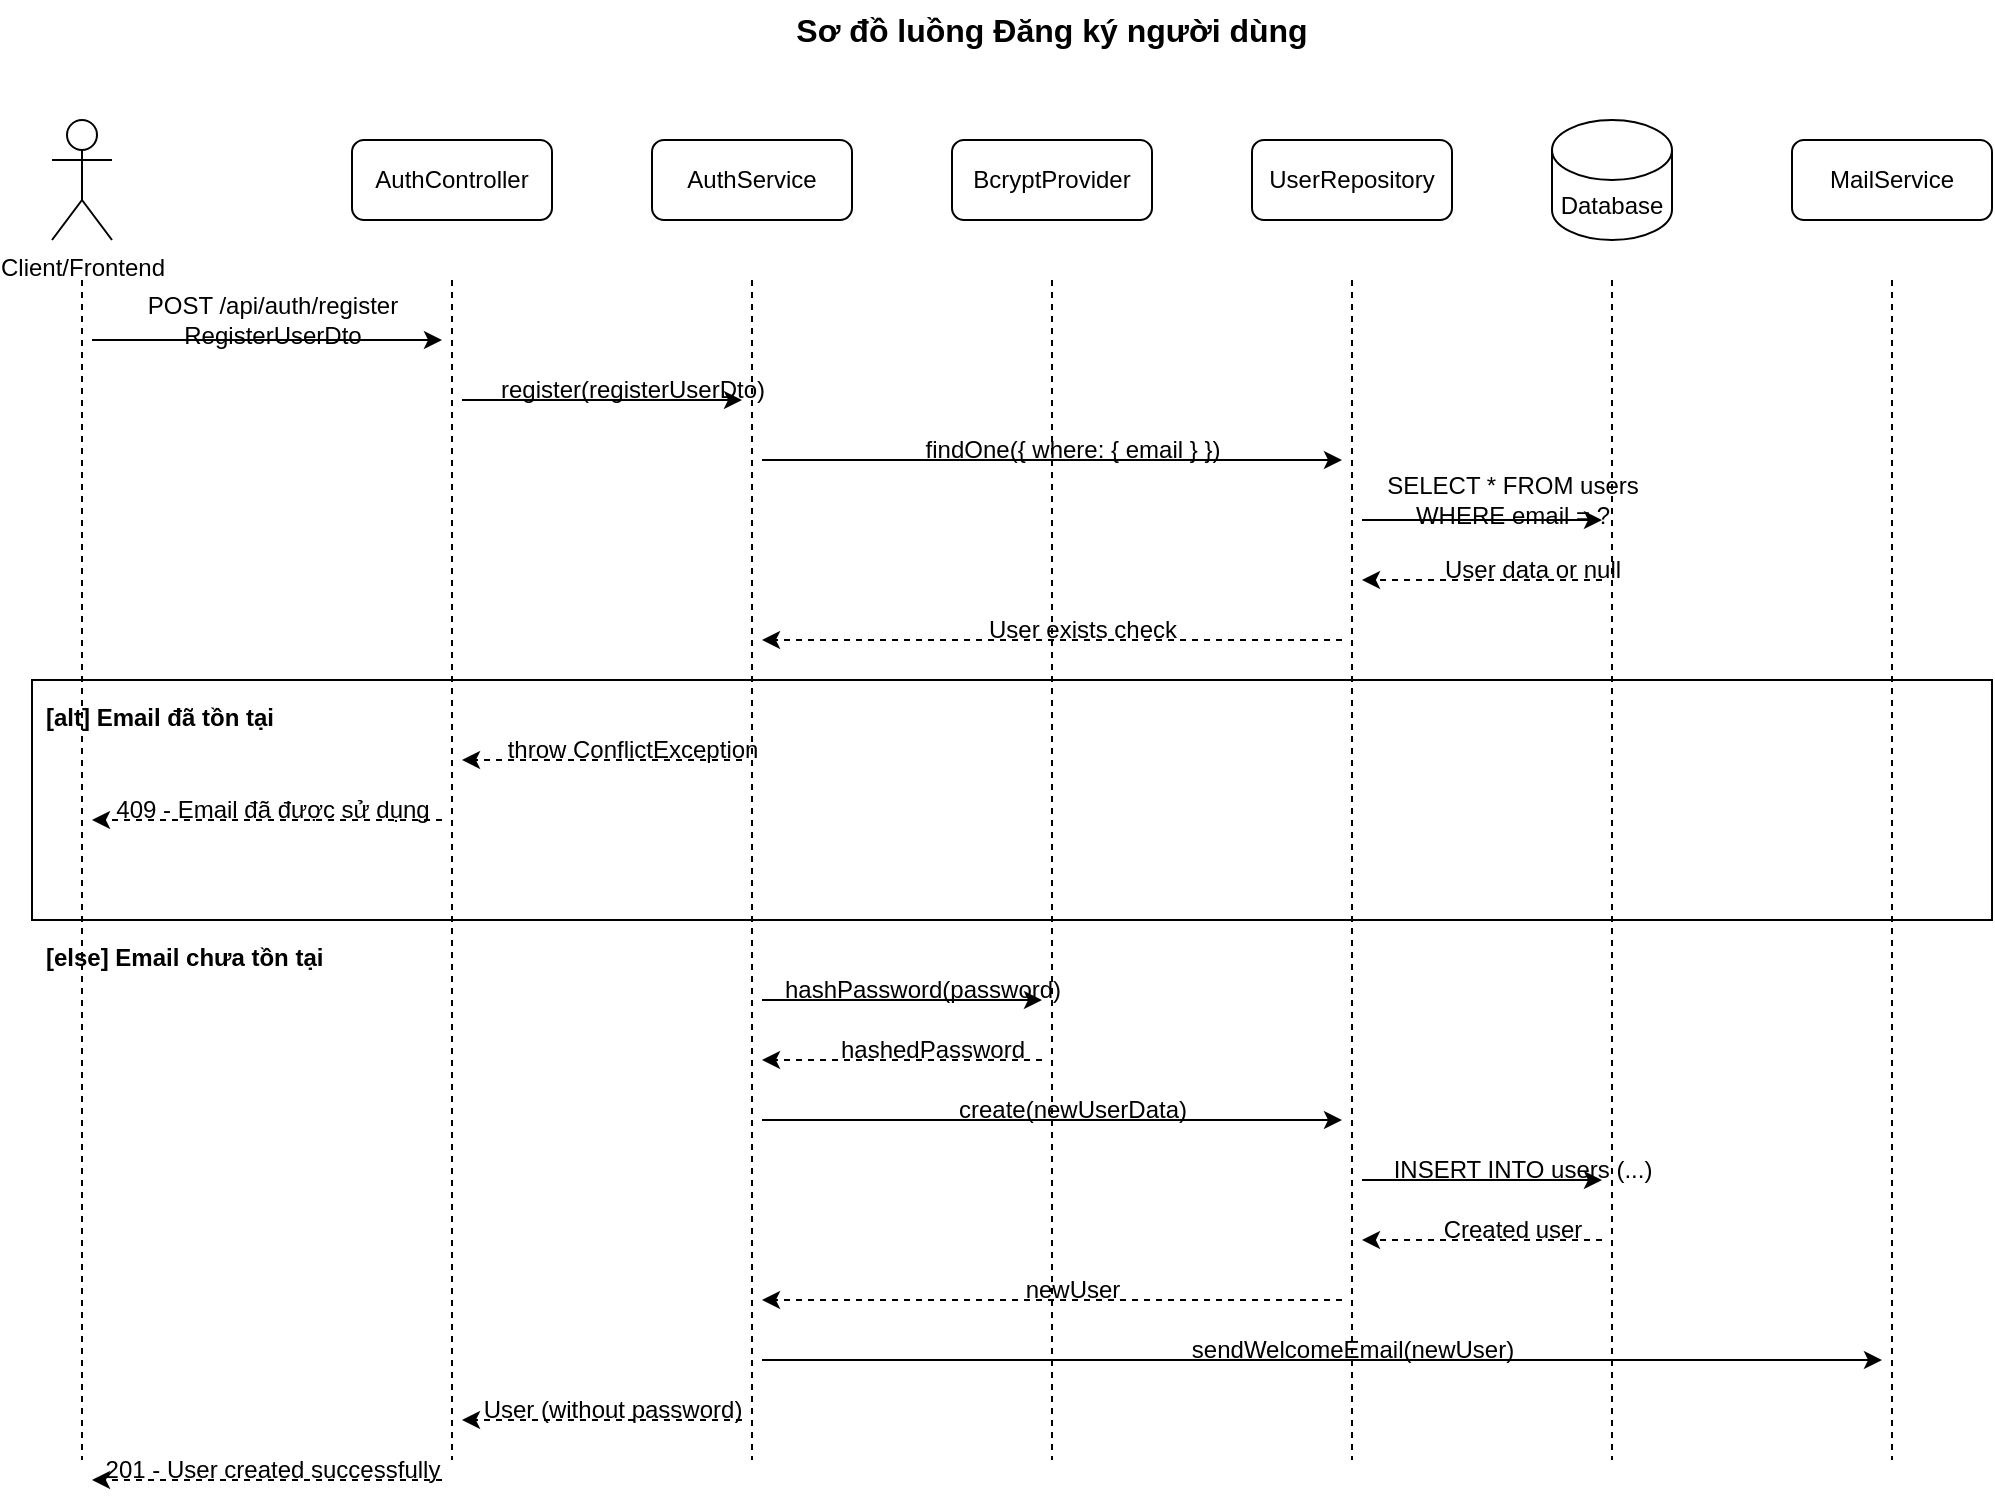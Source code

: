 <mxfile version="24.7.17">
  <diagram name="Luồng Đăng ký" id="register_flow">
    <mxGraphModel dx="1422" dy="794" grid="1" gridSize="10" guides="1" tooltips="1" connect="1" arrows="1" fold="1" page="1" pageScale="1" pageWidth="1169" pageHeight="827" math="0" shadow="0">
      <root>
        <mxCell id="0" />
        <mxCell id="1" parent="0" />
        
        <!-- Title -->
        <mxCell id="title" value="Sơ đồ luồng Đăng ký người dùng" style="text;html=1;strokeColor=none;fillColor=none;align=center;verticalAlign=middle;whiteSpace=wrap;rounded=0;fontSize=16;fontStyle=1;" vertex="1" parent="1">
          <mxGeometry x="400" y="20" width="300" height="30" as="geometry" />
        </mxCell>
        
        <!-- Actors -->
        <mxCell id="client" value="Client/Frontend" style="shape=umlActor;verticalLabelPosition=bottom;verticalAlign=top;html=1;outlineConnect=0;" vertex="1" parent="1">
          <mxGeometry x="50" y="80" width="30" height="60" as="geometry" />
        </mxCell>
        
        <mxCell id="controller" value="AuthController" style="rounded=1;whiteSpace=wrap;html=1;" vertex="1" parent="1">
          <mxGeometry x="200" y="90" width="100" height="40" as="geometry" />
        </mxCell>
        
        <mxCell id="service" value="AuthService" style="rounded=1;whiteSpace=wrap;html=1;" vertex="1" parent="1">
          <mxGeometry x="350" y="90" width="100" height="40" as="geometry" />
        </mxCell>
        
        <mxCell id="bcrypt" value="BcryptProvider" style="rounded=1;whiteSpace=wrap;html=1;" vertex="1" parent="1">
          <mxGeometry x="500" y="90" width="100" height="40" as="geometry" />
        </mxCell>
        
        <mxCell id="repo" value="UserRepository" style="rounded=1;whiteSpace=wrap;html=1;" vertex="1" parent="1">
          <mxGeometry x="650" y="90" width="100" height="40" as="geometry" />
        </mxCell>
        
        <mxCell id="database" value="Database" style="shape=cylinder3;whiteSpace=wrap;html=1;boundedLbl=1;backgroundOutline=1;size=15;" vertex="1" parent="1">
          <mxGeometry x="800" y="80" width="60" height="60" as="geometry" />
        </mxCell>
        
        <mxCell id="mail" value="MailService" style="rounded=1;whiteSpace=wrap;html=1;" vertex="1" parent="1">
          <mxGeometry x="920" y="90" width="100" height="40" as="geometry" />
        </mxCell>
        
        <!-- Lifelines -->
        <mxCell id="client_lifeline" value="" style="endArrow=none;dashed=1;html=1;rounded=0;" edge="1" parent="1">
          <mxGeometry width="50" height="50" relative="1" as="geometry">
            <mxPoint x="65" y="160" as="sourcePoint" />
            <mxPoint x="65" y="750" as="targetPoint" />
          </mxGeometry>
        </mxCell>
        
        <mxCell id="controller_lifeline" value="" style="endArrow=none;dashed=1;html=1;rounded=0;" edge="1" parent="1">
          <mxGeometry width="50" height="50" relative="1" as="geometry">
            <mxPoint x="250" y="160" as="sourcePoint" />
            <mxPoint x="250" y="750" as="targetPoint" />
          </mxGeometry>
        </mxCell>
        
        <mxCell id="service_lifeline" value="" style="endArrow=none;dashed=1;html=1;rounded=0;" edge="1" parent="1">
          <mxGeometry width="50" height="50" relative="1" as="geometry">
            <mxPoint x="400" y="160" as="sourcePoint" />
            <mxPoint x="400" y="750" as="targetPoint" />
          </mxGeometry>
        </mxCell>
        
        <mxCell id="bcrypt_lifeline" value="" style="endArrow=none;dashed=1;html=1;rounded=0;" edge="1" parent="1">
          <mxGeometry width="50" height="50" relative="1" as="geometry">
            <mxPoint x="550" y="160" as="sourcePoint" />
            <mxPoint x="550" y="750" as="targetPoint" />
          </mxGeometry>
        </mxCell>
        
        <mxCell id="repo_lifeline" value="" style="endArrow=none;dashed=1;html=1;rounded=0;" edge="1" parent="1">
          <mxGeometry width="50" height="50" relative="1" as="geometry">
            <mxPoint x="700" y="160" as="sourcePoint" />
            <mxPoint x="700" y="750" as="targetPoint" />
          </mxGeometry>
        </mxCell>
        
        <mxCell id="database_lifeline" value="" style="endArrow=none;dashed=1;html=1;rounded=0;" edge="1" parent="1">
          <mxGeometry width="50" height="50" relative="1" as="geometry">
            <mxPoint x="830" y="160" as="sourcePoint" />
            <mxPoint x="830" y="750" as="targetPoint" />
          </mxGeometry>
        </mxCell>
        
        <mxCell id="mail_lifeline" value="" style="endArrow=none;dashed=1;html=1;rounded=0;" edge="1" parent="1">
          <mxGeometry width="50" height="50" relative="1" as="geometry">
            <mxPoint x="970" y="160" as="sourcePoint" />
            <mxPoint x="970" y="750" as="targetPoint" />
          </mxGeometry>
        </mxCell>
        
        <!-- Messages -->
        <!-- 1. POST register request -->
        <mxCell id="msg1" value="" style="endArrow=classic;html=1;rounded=0;" edge="1" parent="1">
          <mxGeometry width="50" height="50" relative="1" as="geometry">
            <mxPoint x="70" y="190" as="sourcePoint" />
            <mxPoint x="245" y="190" as="targetPoint" />
          </mxGeometry>
        </mxCell>
        <mxCell id="msg1_label" value="POST /api/auth/register&#xa;RegisterUserDto" style="text;html=1;align=center;verticalAlign=middle;resizable=0;points=[];autosize=1;strokeColor=none;fillColor=none;" vertex="1" parent="1">
          <mxGeometry x="90" y="160" width="140" height="40" as="geometry" />
        </mxCell>
        
        <!-- 2. Call service -->
        <mxCell id="msg2" value="" style="endArrow=classic;html=1;rounded=0;" edge="1" parent="1">
          <mxGeometry width="50" height="50" relative="1" as="geometry">
            <mxPoint x="255" y="220" as="sourcePoint" />
            <mxPoint x="395" y="220" as="targetPoint" />
          </mxGeometry>
        </mxCell>
        <mxCell id="msg2_label" value="register(registerUserDto)" style="text;html=1;align=center;verticalAlign=middle;resizable=0;points=[];autosize=1;strokeColor=none;fillColor=none;" vertex="1" parent="1">
          <mxGeometry x="270" y="200" width="140" height="30" as="geometry" />
        </mxCell>
        
        <!-- 3. Check email exists -->
        <mxCell id="msg3" value="" style="endArrow=classic;html=1;rounded=0;" edge="1" parent="1">
          <mxGeometry width="50" height="50" relative="1" as="geometry">
            <mxPoint x="405" y="250" as="sourcePoint" />
            <mxPoint x="695" y="250" as="targetPoint" />
          </mxGeometry>
        </mxCell>
        <mxCell id="msg3_label" value="findOne({ where: { email } })" style="text;html=1;align=center;verticalAlign=middle;resizable=0;points=[];autosize=1;strokeColor=none;fillColor=none;" vertex="1" parent="1">
          <mxGeometry x="480" y="230" width="160" height="30" as="geometry" />
        </mxCell>
        
        <!-- 4. Database query -->
        <mxCell id="msg4" value="" style="endArrow=classic;html=1;rounded=0;" edge="1" parent="1">
          <mxGeometry width="50" height="50" relative="1" as="geometry">
            <mxPoint x="705" y="280" as="sourcePoint" />
            <mxPoint x="825" y="280" as="targetPoint" />
          </mxGeometry>
        </mxCell>
        <mxCell id="msg4_label" value="SELECT * FROM users&#xa;WHERE email = ?" style="text;html=1;align=center;verticalAlign=middle;resizable=0;points=[];autosize=1;strokeColor=none;fillColor=none;" vertex="1" parent="1">
          <mxGeometry x="720" y="250" width="120" height="40" as="geometry" />
        </mxCell>
        
        <!-- 5. Database response -->
        <mxCell id="msg5" value="" style="endArrow=classic;html=1;rounded=0;dashed=1;" edge="1" parent="1">
          <mxGeometry width="50" height="50" relative="1" as="geometry">
            <mxPoint x="825" y="310" as="sourcePoint" />
            <mxPoint x="705" y="310" as="targetPoint" />
          </mxGeometry>
        </mxCell>
        <mxCell id="msg5_label" value="User data or null" style="text;html=1;align=center;verticalAlign=middle;resizable=0;points=[];autosize=1;strokeColor=none;fillColor=none;" vertex="1" parent="1">
          <mxGeometry x="740" y="290" width="100" height="30" as="geometry" />
        </mxCell>
        
        <!-- 6. Repository response -->
        <mxCell id="msg6" value="" style="endArrow=classic;html=1;rounded=0;dashed=1;" edge="1" parent="1">
          <mxGeometry width="50" height="50" relative="1" as="geometry">
            <mxPoint x="695" y="340" as="sourcePoint" />
            <mxPoint x="405" y="340" as="targetPoint" />
          </mxGeometry>
        </mxCell>
        <mxCell id="msg6_label" value="User exists check" style="text;html=1;align=center;verticalAlign=middle;resizable=0;points=[];autosize=1;strokeColor=none;fillColor=none;" vertex="1" parent="1">
          <mxGeometry x="510" y="320" width="110" height="30" as="geometry" />
        </mxCell>
        
        <!-- Alt frame for email exists -->
        <mxCell id="alt_frame" value="" style="rounded=0;whiteSpace=wrap;html=1;fillColor=none;strokeColor=#000000;strokeWidth=1;" vertex="1" parent="1">
          <mxGeometry x="40" y="360" width="980" height="120" as="geometry" />
        </mxCell>
        <mxCell id="alt_label" value="[alt] Email đã tồn tại" style="text;html=1;align=left;verticalAlign=top;resizable=0;points=[];autosize=1;strokeColor=none;fillColor=none;fontStyle=1;" vertex="1" parent="1">
          <mxGeometry x="45" y="365" width="130" height="30" as="geometry" />
        </mxCell>
        
        <!-- 7. Throw exception -->
        <mxCell id="msg7" value="" style="endArrow=classic;html=1;rounded=0;dashed=1;" edge="1" parent="1">
          <mxGeometry width="50" height="50" relative="1" as="geometry">
            <mxPoint x="395" y="400" as="sourcePoint" />
            <mxPoint x="255" y="400" as="targetPoint" />
          </mxGeometry>
        </mxCell>
        <mxCell id="msg7_label" value="throw ConflictException" style="text;html=1;align=center;verticalAlign=middle;resizable=0;points=[];autosize=1;strokeColor=none;fillColor=none;" vertex="1" parent="1">
          <mxGeometry x="270" y="380" width="140" height="30" as="geometry" />
        </mxCell>
        
        <!-- 8. Error response -->
        <mxCell id="msg8" value="" style="endArrow=classic;html=1;rounded=0;dashed=1;" edge="1" parent="1">
          <mxGeometry width="50" height="50" relative="1" as="geometry">
            <mxPoint x="245" y="430" as="sourcePoint" />
            <mxPoint x="70" y="430" as="targetPoint" />
          </mxGeometry>
        </mxCell>
        <mxCell id="msg8_label" value="409 - Email đã được sử dụng" style="text;html=1;align=center;verticalAlign=middle;resizable=0;points=[];autosize=1;strokeColor=none;fillColor=none;" vertex="1" parent="1">
          <mxGeometry x="80" y="410" width="160" height="30" as="geometry" />
        </mxCell>
        
        <!-- Else part -->
        <mxCell id="else_label" value="[else] Email chưa tồn tại" style="text;html=1;align=left;verticalAlign=top;resizable=0;points=[];autosize=1;strokeColor=none;fillColor=none;fontStyle=1;" vertex="1" parent="1">
          <mxGeometry x="45" y="485" width="140" height="30" as="geometry" />
        </mxCell>
        
        <!-- 9. Hash password -->
        <mxCell id="msg9" value="" style="endArrow=classic;html=1;rounded=0;" edge="1" parent="1">
          <mxGeometry width="50" height="50" relative="1" as="geometry">
            <mxPoint x="405" y="520" as="sourcePoint" />
            <mxPoint x="545" y="520" as="targetPoint" />
          </mxGeometry>
        </mxCell>
        <mxCell id="msg9_label" value="hashPassword(password)" style="text;html=1;align=center;verticalAlign=middle;resizable=0;points=[];autosize=1;strokeColor=none;fillColor=none;" vertex="1" parent="1">
          <mxGeometry x="420" y="500" width="130" height="30" as="geometry" />
        </mxCell>
        
        <!-- 10. Hash response -->
        <mxCell id="msg10" value="" style="endArrow=classic;html=1;rounded=0;dashed=1;" edge="1" parent="1">
          <mxGeometry width="50" height="50" relative="1" as="geometry">
            <mxPoint x="545" y="550" as="sourcePoint" />
            <mxPoint x="405" y="550" as="targetPoint" />
          </mxGeometry>
        </mxCell>
        <mxCell id="msg10_label" value="hashedPassword" style="text;html=1;align=center;verticalAlign=middle;resizable=0;points=[];autosize=1;strokeColor=none;fillColor=none;" vertex="1" parent="1">
          <mxGeometry x="440" y="530" width="100" height="30" as="geometry" />
        </mxCell>
        
        <!-- 11. Create user -->
        <mxCell id="msg11" value="" style="endArrow=classic;html=1;rounded=0;" edge="1" parent="1">
          <mxGeometry width="50" height="50" relative="1" as="geometry">
            <mxPoint x="405" y="580" as="sourcePoint" />
            <mxPoint x="695" y="580" as="targetPoint" />
          </mxGeometry>
        </mxCell>
        <mxCell id="msg11_label" value="create(newUserData)" style="text;html=1;align=center;verticalAlign=middle;resizable=0;points=[];autosize=1;strokeColor=none;fillColor=none;" vertex="1" parent="1">
          <mxGeometry x="500" y="560" width="120" height="30" as="geometry" />
        </mxCell>
        
        <!-- 12. Insert to database -->
        <mxCell id="msg12" value="" style="endArrow=classic;html=1;rounded=0;" edge="1" parent="1">
          <mxGeometry width="50" height="50" relative="1" as="geometry">
            <mxPoint x="705" y="610" as="sourcePoint" />
            <mxPoint x="825" y="610" as="targetPoint" />
          </mxGeometry>
        </mxCell>
        <mxCell id="msg12_label" value="INSERT INTO users (...)" style="text;html=1;align=center;verticalAlign=middle;resizable=0;points=[];autosize=1;strokeColor=none;fillColor=none;" vertex="1" parent="1">
          <mxGeometry x="720" y="590" width="130" height="30" as="geometry" />
        </mxCell>
        
        <!-- 13. Database response -->
        <mxCell id="msg13" value="" style="endArrow=classic;html=1;rounded=0;dashed=1;" edge="1" parent="1">
          <mxGeometry width="50" height="50" relative="1" as="geometry">
            <mxPoint x="825" y="640" as="sourcePoint" />
            <mxPoint x="705" y="640" as="targetPoint" />
          </mxGeometry>
        </mxCell>
        <mxCell id="msg13_label" value="Created user" style="text;html=1;align=center;verticalAlign=middle;resizable=0;points=[];autosize=1;strokeColor=none;fillColor=none;" vertex="1" parent="1">
          <mxGeometry x="740" y="620" width="80" height="30" as="geometry" />
        </mxCell>
        
        <!-- 14. Return user -->
        <mxCell id="msg14" value="" style="endArrow=classic;html=1;rounded=0;dashed=1;" edge="1" parent="1">
          <mxGeometry width="50" height="50" relative="1" as="geometry">
            <mxPoint x="695" y="670" as="sourcePoint" />
            <mxPoint x="405" y="670" as="targetPoint" />
          </mxGeometry>
        </mxCell>
        <mxCell id="msg14_label" value="newUser" style="text;html=1;align=center;verticalAlign=middle;resizable=0;points=[];autosize=1;strokeColor=none;fillColor=none;" vertex="1" parent="1">
          <mxGeometry x="530" y="650" width="60" height="30" as="geometry" />
        </mxCell>
        
        <!-- 15. Send welcome email -->
        <mxCell id="msg15" value="" style="endArrow=classic;html=1;rounded=0;" edge="1" parent="1">
          <mxGeometry width="50" height="50" relative="1" as="geometry">
            <mxPoint x="405" y="700" as="sourcePoint" />
            <mxPoint x="965" y="700" as="targetPoint" />
          </mxGeometry>
        </mxCell>
        <mxCell id="msg15_label" value="sendWelcomeEmail(newUser)" style="text;html=1;align=center;verticalAlign=middle;resizable=0;points=[];autosize=1;strokeColor=none;fillColor=none;" vertex="1" parent="1">
          <mxGeometry x="620" y="680" width="160" height="30" as="geometry" />
        </mxCell>
        
        <!-- 16. Return success -->
        <mxCell id="msg16" value="" style="endArrow=classic;html=1;rounded=0;dashed=1;" edge="1" parent="1">
          <mxGeometry width="50" height="50" relative="1" as="geometry">
            <mxPoint x="395" y="730" as="sourcePoint" />
            <mxPoint x="255" y="730" as="targetPoint" />
          </mxGeometry>
        </mxCell>
        <mxCell id="msg16_label" value="User (without password)" style="text;html=1;align=center;verticalAlign=middle;resizable=0;points=[];autosize=1;strokeColor=none;fillColor=none;" vertex="1" parent="1">
          <mxGeometry x="260" y="710" width="140" height="30" as="geometry" />
        </mxCell>
        
        <!-- 17. Final response -->
        <mxCell id="msg17" value="" style="endArrow=classic;html=1;rounded=0;dashed=1;" edge="1" parent="1">
          <mxGeometry width="50" height="50" relative="1" as="geometry">
            <mxPoint x="245" y="760" as="sourcePoint" />
            <mxPoint x="70" y="760" as="targetPoint" />
          </mxGeometry>
        </mxCell>
        <mxCell id="msg17_label" value="201 - User created successfully" style="text;html=1;align=center;verticalAlign=middle;resizable=0;points=[];autosize=1;strokeColor=none;fillColor=none;" vertex="1" parent="1">
          <mxGeometry x="70" y="740" width="180" height="30" as="geometry" />
        </mxCell>
        
      </root>
    </mxGraphModel>
  </diagram>
</mxfile> 